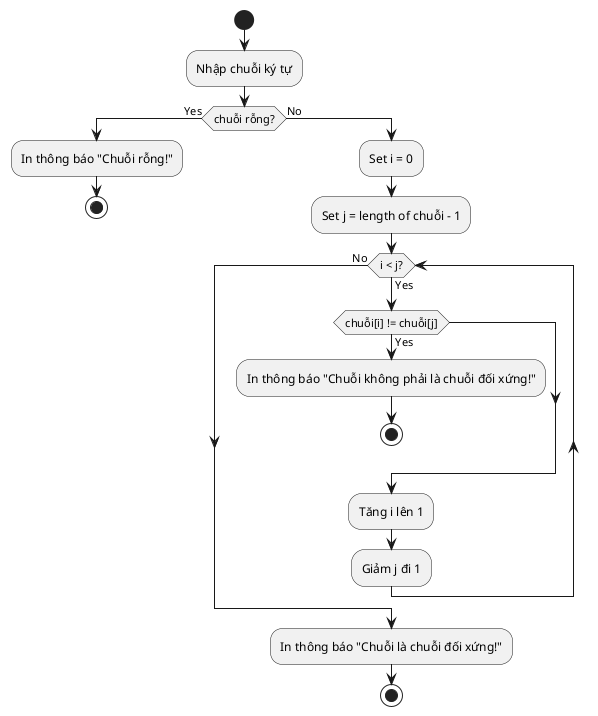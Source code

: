 @startuml 4c
start
:Nhập chuỗi ký tự;
if (chuỗi rỗng?) then (Yes)
:In thông báo "Chuỗi rỗng!";
stop
else (No)
:Set i = 0;
:Set j = length of chuỗi - 1;
while (i < j?) is (Yes)
    if (chuỗi[i] != chuỗi[j]) then (Yes)
        :In thông báo "Chuỗi không phải là chuỗi đối xứng!";
        stop
    endif
    :Tăng i lên 1;
    :Giảm j đi 1;
endwhile (No)
:In thông báo "Chuỗi là chuỗi đối xứng!";
stop
@enduml

